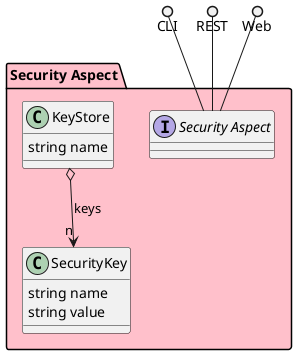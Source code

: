 @startuml


package "Security Aspect" #pink {
    
        class SecurityKey {
        }
    }


package "Security Aspect" #pink {

    interface "Security Aspect" as i {
    
    }
}

CLI ()-- i
REST ()-- i
Web ()-- i

package "Security Aspect" #pink {
        class "KeyStore" {
                 string name
                    }
                KeyStore o--> "n" SecurityKey : keys
            
    
    class "SecurityKey" {
                 string name
                 string value
                    }
    
    

}



@enduml
